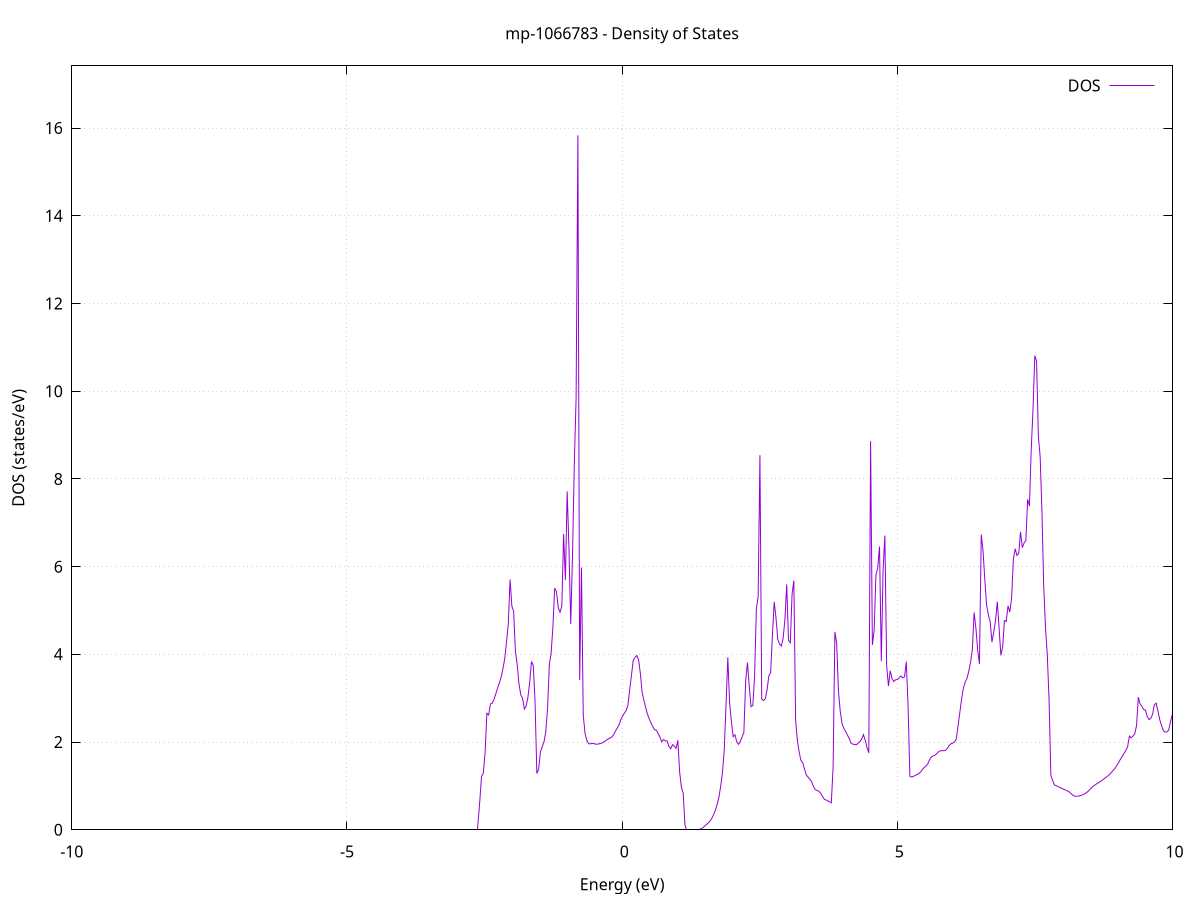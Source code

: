 set title 'mp-1066783 - Density of States'
set xlabel 'Energy (eV)'
set ylabel 'DOS (states/eV)'
set grid
set xrange [-10:10]
set yrange [0:17.418]
set xzeroaxis lt -1
set terminal png size 800,600
set output 'mp-1066783_dos_gnuplot.png'
plot '-' using 1:2 with lines title 'DOS'
-48.248800 0.000000
-48.216300 0.000000
-48.183900 0.000000
-48.151500 0.000000
-48.119100 0.000000
-48.086600 0.000000
-48.054200 0.000000
-48.021800 0.000000
-47.989300 0.000000
-47.956900 0.000000
-47.924500 0.000000
-47.892000 0.000000
-47.859600 0.000000
-47.827200 0.000000
-47.794800 0.000000
-47.762300 0.000000
-47.729900 0.000000
-47.697500 0.000000
-47.665000 0.000000
-47.632600 0.000000
-47.600200 0.000000
-47.567700 0.000000
-47.535300 0.000000
-47.502900 0.000000
-47.470500 0.000000
-47.438000 0.000000
-47.405600 0.000000
-47.373200 0.000000
-47.340700 0.000000
-47.308300 0.000000
-47.275900 0.000000
-47.243500 0.000000
-47.211000 0.000000
-47.178600 0.000000
-47.146200 0.000000
-47.113700 0.000000
-47.081300 0.000000
-47.048900 0.000000
-47.016400 0.000000
-46.984000 0.000000
-46.951600 0.000000
-46.919200 0.000000
-46.886700 0.000000
-46.854300 0.000000
-46.821900 0.000000
-46.789400 0.000000
-46.757000 0.000000
-46.724600 0.000000
-46.692100 0.000000
-46.659700 0.000000
-46.627300 0.000000
-46.594900 0.000000
-46.562400 0.000000
-46.530000 0.000000
-46.497600 0.000000
-46.465100 0.000000
-46.432700 0.000000
-46.400300 0.000000
-46.367800 0.000000
-46.335400 0.000000
-46.303000 0.000000
-46.270600 0.000000
-46.238100 0.000000
-46.205700 0.000000
-46.173300 0.000000
-46.140800 0.000000
-46.108400 0.000000
-46.076000 0.000000
-46.043600 0.000000
-46.011100 0.000000
-45.978700 0.000000
-45.946300 0.000000
-45.913800 0.000000
-45.881400 0.000000
-45.849000 0.000000
-45.816500 0.000000
-45.784100 0.000000
-45.751700 0.000000
-45.719300 0.000000
-45.686800 0.000000
-45.654400 0.000000
-45.622000 0.000000
-45.589500 0.000000
-45.557100 0.000000
-45.524700 0.000000
-45.492200 0.000000
-45.459800 0.000000
-45.427400 0.000000
-45.395000 0.000000
-45.362500 0.000000
-45.330100 0.000000
-45.297700 13.648500
-45.265200 21.728900
-45.232800 34.466200
-45.200400 0.000000
-45.167900 0.000000
-45.135500 0.000000
-45.103100 0.000000
-45.070700 0.000000
-45.038200 0.000000
-45.005800 0.000000
-44.973400 0.000000
-44.940900 0.000000
-44.908500 0.000000
-44.876100 0.000000
-44.843700 0.000000
-44.811200 0.000000
-44.778800 0.000000
-44.746400 0.000000
-44.713900 0.000000
-44.681500 0.000000
-44.649100 0.000000
-44.616600 0.000000
-44.584200 0.000000
-44.551800 0.000000
-44.519400 0.000000
-44.486900 0.000000
-44.454500 0.000000
-44.422100 0.000000
-44.389600 0.000000
-44.357200 0.000000
-44.324800 0.000000
-44.292300 0.000000
-44.259900 0.000000
-44.227500 0.000000
-44.195100 0.000000
-44.162600 0.000000
-44.130200 0.000000
-44.097800 0.000000
-44.065300 0.000000
-44.032900 0.000000
-44.000500 0.000000
-43.968100 0.000000
-43.935600 0.000000
-43.903200 0.000000
-43.870800 0.000000
-43.838300 0.000000
-43.805900 0.000000
-43.773500 0.000000
-43.741000 0.000000
-43.708600 0.000000
-43.676200 0.000000
-43.643800 0.000000
-43.611300 0.000000
-43.578900 0.000000
-43.546500 0.000000
-43.514000 0.000000
-43.481600 0.000000
-43.449200 0.000000
-43.416700 0.000000
-43.384300 0.000000
-43.351900 0.000000
-43.319500 0.000000
-43.287000 0.000000
-43.254600 0.000000
-43.222200 0.000000
-43.189700 0.000000
-43.157300 0.000000
-43.124900 0.000000
-43.092400 0.000000
-43.060000 0.000000
-43.027600 0.000000
-42.995200 0.000000
-42.962700 0.000000
-42.930300 0.000000
-42.897900 0.000000
-42.865400 0.000000
-42.833000 0.000000
-42.800600 0.000000
-42.768200 0.000000
-42.735700 0.000000
-42.703300 0.000000
-42.670900 0.000000
-42.638400 0.000000
-42.606000 0.000000
-42.573600 0.000000
-42.541100 0.000000
-42.508700 0.000000
-42.476300 0.000000
-42.443900 0.000000
-42.411400 0.000000
-42.379000 0.000000
-42.346600 0.000000
-42.314100 0.000000
-42.281700 0.000000
-42.249300 0.000000
-42.216800 0.000000
-42.184400 0.000000
-42.152000 0.000000
-42.119600 0.000000
-42.087100 0.000000
-42.054700 0.000000
-42.022300 0.000000
-41.989800 0.000000
-41.957400 0.000000
-41.925000 0.000000
-41.892500 0.000000
-41.860100 0.000000
-41.827700 0.000000
-41.795300 0.000000
-41.762800 0.000000
-41.730400 0.000000
-41.698000 0.000000
-41.665500 0.000000
-41.633100 0.000000
-41.600700 0.000000
-41.568300 0.000000
-41.535800 0.000000
-41.503400 0.000000
-41.471000 0.000000
-41.438500 0.000000
-41.406100 0.000000
-41.373700 0.000000
-41.341200 0.000000
-41.308800 0.000000
-41.276400 0.000000
-41.244000 0.000000
-41.211500 0.000000
-41.179100 0.000000
-41.146700 0.000000
-41.114200 0.000000
-41.081800 0.000000
-41.049400 0.000000
-41.016900 0.000000
-40.984500 0.000000
-40.952100 0.000000
-40.919700 0.000000
-40.887200 0.000000
-40.854800 0.000000
-40.822400 0.000000
-40.789900 0.000000
-40.757500 0.000000
-40.725100 0.000000
-40.692700 0.000000
-40.660200 0.000000
-40.627800 0.000000
-40.595400 0.000000
-40.562900 0.000000
-40.530500 0.000000
-40.498100 0.000000
-40.465600 0.000000
-40.433200 0.000000
-40.400800 0.000000
-40.368400 0.000000
-40.335900 0.000000
-40.303500 0.000000
-40.271100 0.000000
-40.238600 0.000000
-40.206200 0.000000
-40.173800 0.000000
-40.141300 0.000000
-40.108900 0.000000
-40.076500 0.000000
-40.044100 0.000000
-40.011600 0.000000
-39.979200 0.000000
-39.946800 0.000000
-39.914300 0.000000
-39.881900 0.000000
-39.849500 0.000000
-39.817000 0.000000
-39.784600 0.000000
-39.752200 0.000000
-39.719800 0.000000
-39.687300 0.000000
-39.654900 0.000000
-39.622500 0.000000
-39.590000 0.000000
-39.557600 0.000000
-39.525200 0.000000
-39.492800 0.000000
-39.460300 0.000000
-39.427900 0.000000
-39.395500 0.000000
-39.363000 0.000000
-39.330600 0.000000
-39.298200 0.000000
-39.265700 0.000000
-39.233300 0.000000
-39.200900 0.000000
-39.168500 0.000000
-39.136000 0.000000
-39.103600 0.000000
-39.071200 0.000000
-39.038700 0.000000
-39.006300 0.000000
-38.973900 0.000000
-38.941400 0.000000
-38.909000 0.000000
-38.876600 0.000000
-38.844200 0.000000
-38.811700 0.000000
-38.779300 0.000000
-38.746900 0.000000
-38.714400 0.000000
-38.682000 0.000000
-38.649600 0.000000
-38.617100 0.000000
-38.584700 0.000000
-38.552300 0.000000
-38.519900 0.000000
-38.487400 0.000000
-38.455000 0.000000
-38.422600 0.000000
-38.390100 0.000000
-38.357700 0.000000
-38.325300 0.000000
-38.292900 0.000000
-38.260400 0.000000
-38.228000 0.000000
-38.195600 0.000000
-38.163100 0.000000
-38.130700 0.000000
-38.098300 0.000000
-38.065800 0.000000
-38.033400 0.000000
-38.001000 0.000000
-37.968600 0.000000
-37.936100 0.000000
-37.903700 0.000000
-37.871300 0.000000
-37.838800 0.000000
-37.806400 0.000000
-37.774000 0.000000
-37.741500 0.000000
-37.709100 0.000000
-37.676700 0.000000
-37.644300 0.000000
-37.611800 0.000000
-37.579400 0.000000
-37.547000 0.000000
-37.514500 0.000000
-37.482100 0.000000
-37.449700 0.000000
-37.417200 0.000000
-37.384800 0.000000
-37.352400 0.000000
-37.320000 0.000000
-37.287500 0.000000
-37.255100 0.000000
-37.222700 0.000000
-37.190200 0.000000
-37.157800 0.000000
-37.125400 0.000000
-37.093000 0.000000
-37.060500 0.000000
-37.028100 0.000000
-36.995700 0.000000
-36.963200 0.000000
-36.930800 0.000000
-36.898400 0.000000
-36.865900 0.000000
-36.833500 0.000000
-36.801100 0.000000
-36.768700 0.000000
-36.736200 0.000000
-36.703800 0.000000
-36.671400 0.000000
-36.638900 0.000000
-36.606500 0.000000
-36.574100 0.000000
-36.541600 0.000000
-36.509200 0.000000
-36.476800 0.000000
-36.444400 0.000000
-36.411900 0.000000
-36.379500 0.000000
-36.347100 0.000000
-36.314600 0.000000
-36.282200 0.000000
-36.249800 0.000000
-36.217400 0.000000
-36.184900 0.000000
-36.152500 0.000000
-36.120100 0.000000
-36.087600 0.000000
-36.055200 0.000000
-36.022800 0.000000
-35.990300 0.000000
-35.957900 0.000000
-35.925500 0.000000
-35.893100 0.000000
-35.860600 0.000000
-35.828200 0.000000
-35.795800 0.000000
-35.763300 0.000000
-35.730900 0.000000
-35.698500 0.000000
-35.666000 0.000000
-35.633600 0.000000
-35.601200 0.000000
-35.568800 0.000000
-35.536300 0.000000
-35.503900 0.000000
-35.471500 0.000000
-35.439000 0.000000
-35.406600 0.000000
-35.374200 0.000000
-35.341700 0.000000
-35.309300 0.000000
-35.276900 0.000000
-35.244500 0.000000
-35.212000 0.000000
-35.179600 0.000000
-35.147200 0.000000
-35.114700 0.000000
-35.082300 0.000000
-35.049900 0.000000
-35.017500 0.000000
-34.985000 0.000000
-34.952600 0.000000
-34.920200 0.000000
-34.887700 0.000000
-34.855300 0.000000
-34.822900 0.000000
-34.790400 0.000000
-34.758000 0.000000
-34.725600 0.000000
-34.693200 0.000000
-34.660700 0.000000
-34.628300 0.000000
-34.595900 0.000000
-34.563400 0.000000
-34.531000 0.000000
-34.498600 0.000000
-34.466100 0.000000
-34.433700 0.000000
-34.401300 0.000000
-34.368900 0.000000
-34.336400 0.000000
-34.304000 0.000000
-34.271600 0.000000
-34.239100 0.000000
-34.206700 0.000000
-34.174300 0.000000
-34.141800 0.000000
-34.109400 0.000000
-34.077000 0.000000
-34.044600 0.000000
-34.012100 0.000000
-33.979700 0.000000
-33.947300 0.000000
-33.914800 0.000000
-33.882400 0.000000
-33.850000 0.000000
-33.817600 0.000000
-33.785100 0.000000
-33.752700 0.000000
-33.720300 0.000000
-33.687800 0.000000
-33.655400 0.000000
-33.623000 0.000000
-33.590500 0.000000
-33.558100 0.000000
-33.525700 0.000000
-33.493300 0.000000
-33.460800 0.000000
-33.428400 0.000000
-33.396000 0.000000
-33.363500 0.000000
-33.331100 0.000000
-33.298700 0.000000
-33.266200 0.000000
-33.233800 0.000000
-33.201400 0.000000
-33.169000 0.000000
-33.136500 0.000000
-33.104100 0.000000
-33.071700 0.000000
-33.039200 0.000000
-33.006800 0.000000
-32.974400 0.000000
-32.942000 0.000000
-32.909500 0.000000
-32.877100 0.000000
-32.844700 0.000000
-32.812200 0.000000
-32.779800 0.000000
-32.747400 0.000000
-32.714900 0.000000
-32.682500 0.000000
-32.650100 0.000000
-32.617700 0.000000
-32.585200 0.000000
-32.552800 0.000000
-32.520400 0.000000
-32.487900 0.000000
-32.455500 0.000000
-32.423100 0.000000
-32.390600 0.000000
-32.358200 0.000000
-32.325800 0.000000
-32.293400 0.000000
-32.260900 0.000000
-32.228500 0.000000
-32.196100 0.000000
-32.163600 0.000000
-32.131200 0.000000
-32.098800 0.000000
-32.066300 0.000000
-32.033900 0.000000
-32.001500 0.000000
-31.969100 0.000000
-31.936600 0.000000
-31.904200 0.000000
-31.871800 0.000000
-31.839300 0.000000
-31.806900 0.000000
-31.774500 0.000000
-31.742100 0.000000
-31.709600 0.000000
-31.677200 0.000000
-31.644800 0.000000
-31.612300 0.000000
-31.579900 0.000000
-31.547500 0.000000
-31.515000 0.000000
-31.482600 0.000000
-31.450200 0.000000
-31.417800 0.000000
-31.385300 0.000000
-31.352900 0.000000
-31.320500 0.000000
-31.288000 0.000000
-31.255600 0.000000
-31.223200 0.000000
-31.190700 0.000000
-31.158300 0.000000
-31.125900 0.000000
-31.093500 0.000000
-31.061000 0.000000
-31.028600 0.000000
-30.996200 0.000000
-30.963700 0.000000
-30.931300 0.000000
-30.898900 0.000000
-30.866400 0.000000
-30.834000 0.000000
-30.801600 0.000000
-30.769200 0.000000
-30.736700 0.000000
-30.704300 0.000000
-30.671900 0.000000
-30.639400 0.000000
-30.607000 0.000000
-30.574600 0.000000
-30.542200 0.000000
-30.509700 0.000000
-30.477300 0.000000
-30.444900 0.000000
-30.412400 0.000000
-30.380000 0.000000
-30.347600 0.000000
-30.315100 0.000000
-30.282700 0.000000
-30.250300 0.000000
-30.217900 0.000000
-30.185400 0.000000
-30.153000 0.000000
-30.120600 0.000000
-30.088100 0.000000
-30.055700 0.000000
-30.023300 0.000000
-29.990800 0.000000
-29.958400 0.000000
-29.926000 0.000000
-29.893600 0.000000
-29.861100 0.000000
-29.828700 0.000000
-29.796300 0.000000
-29.763800 0.000000
-29.731400 0.000000
-29.699000 0.000000
-29.666500 0.000000
-29.634100 0.000000
-29.601700 0.000000
-29.569300 0.000000
-29.536800 0.000000
-29.504400 0.000000
-29.472000 0.000000
-29.439500 0.000000
-29.407100 0.000000
-29.374700 0.000000
-29.342300 0.000000
-29.309800 0.000000
-29.277400 0.000000
-29.245000 0.000000
-29.212500 0.000000
-29.180100 0.000000
-29.147700 0.000000
-29.115200 0.000000
-29.082800 0.000000
-29.050400 0.000000
-29.018000 0.000000
-28.985500 0.000000
-28.953100 0.000000
-28.920700 0.000000
-28.888200 0.000000
-28.855800 0.000000
-28.823400 0.000000
-28.790900 0.000000
-28.758500 0.000000
-28.726100 0.000000
-28.693700 0.000000
-28.661200 0.000000
-28.628800 0.000000
-28.596400 0.000000
-28.563900 0.000000
-28.531500 0.000000
-28.499100 0.000000
-28.466700 0.000000
-28.434200 0.000000
-28.401800 0.000000
-28.369400 0.000000
-28.336900 0.000000
-28.304500 0.000000
-28.272100 0.000000
-28.239600 0.000000
-28.207200 0.000000
-28.174800 0.000000
-28.142400 0.000000
-28.109900 0.000000
-28.077500 0.000000
-28.045100 0.000000
-28.012600 0.000000
-27.980200 0.000000
-27.947800 0.000000
-27.915300 0.000000
-27.882900 0.000000
-27.850500 0.000000
-27.818100 0.000000
-27.785600 0.000000
-27.753200 0.000000
-27.720800 0.000000
-27.688300 0.000000
-27.655900 0.000000
-27.623500 0.000000
-27.591000 0.000000
-27.558600 0.000000
-27.526200 0.000000
-27.493800 0.000000
-27.461300 0.000000
-27.428900 0.000000
-27.396500 0.000000
-27.364000 0.000000
-27.331600 0.000000
-27.299200 0.000000
-27.266800 0.000000
-27.234300 0.000000
-27.201900 0.000000
-27.169500 0.000000
-27.137000 0.000000
-27.104600 0.000000
-27.072200 0.000000
-27.039700 0.000000
-27.007300 0.000000
-26.974900 0.000000
-26.942500 0.000000
-26.910000 0.000000
-26.877600 0.000000
-26.845200 0.000000
-26.812700 0.000000
-26.780300 0.000000
-26.747900 0.000000
-26.715400 0.000000
-26.683000 0.000000
-26.650600 0.000000
-26.618200 0.000000
-26.585700 0.000000
-26.553300 0.000000
-26.520900 0.000000
-26.488400 0.000000
-26.456000 0.000000
-26.423600 0.000000
-26.391100 0.000000
-26.358700 0.000000
-26.326300 0.000000
-26.293900 0.000000
-26.261400 0.000000
-26.229000 0.000000
-26.196600 0.000000
-26.164100 0.000000
-26.131700 0.000000
-26.099300 0.000000
-26.066900 0.000000
-26.034400 0.000000
-26.002000 0.000000
-25.969600 0.000000
-25.937100 0.000000
-25.904700 0.000000
-25.872300 0.000000
-25.839800 0.000000
-25.807400 0.000000
-25.775000 0.000000
-25.742600 0.000000
-25.710100 0.000000
-25.677700 0.000000
-25.645300 0.000000
-25.612800 0.000000
-25.580400 0.000000
-25.548000 0.000000
-25.515500 0.000000
-25.483100 0.000000
-25.450700 0.000000
-25.418300 0.000000
-25.385800 0.000000
-25.353400 0.000000
-25.321000 0.000000
-25.288500 0.000000
-25.256100 0.000000
-25.223700 0.000000
-25.191300 0.000000
-25.158800 0.000000
-25.126400 0.000000
-25.094000 0.000000
-25.061500 0.000000
-25.029100 0.000000
-24.996700 0.000000
-24.964200 0.000000
-24.931800 0.000000
-24.899400 0.000000
-24.867000 0.000000
-24.834500 0.000000
-24.802100 0.000000
-24.769700 0.000000
-24.737200 0.000000
-24.704800 0.000000
-24.672400 0.000000
-24.639900 0.000000
-24.607500 0.000000
-24.575100 0.000000
-24.542700 0.000000
-24.510200 0.000000
-24.477800 0.000000
-24.445400 0.000000
-24.412900 0.000000
-24.380500 0.000000
-24.348100 0.000000
-24.315600 0.000000
-24.283200 0.000000
-24.250800 0.000000
-24.218400 0.000000
-24.185900 0.000000
-24.153500 0.000000
-24.121100 0.000000
-24.088600 0.000000
-24.056200 0.000000
-24.023800 0.000000
-23.991400 0.000000
-23.958900 0.000000
-23.926500 0.000000
-23.894100 0.000000
-23.861600 0.000000
-23.829200 0.000000
-23.796800 0.000000
-23.764300 0.000000
-23.731900 0.000000
-23.699500 0.000000
-23.667100 4.660400
-23.634600 17.179600
-23.602200 53.431000
-23.569800 35.139000
-23.537300 5.955500
-23.504900 6.022100
-23.472500 7.240100
-23.440000 9.339300
-23.407600 12.400300
-23.375200 18.048900
-23.342800 13.555100
-23.310300 24.219400
-23.277900 27.609900
-23.245500 48.413800
-23.213000 40.992400
-23.180600 22.711100
-23.148200 12.542200
-23.115700 0.000000
-23.083300 0.000000
-23.050900 0.000000
-23.018500 0.000000
-22.986000 0.000000
-22.953600 0.000000
-22.921200 0.000000
-22.888700 0.000000
-22.856300 0.000000
-22.823900 0.000000
-22.791500 0.000000
-22.759000 0.000000
-22.726600 0.000000
-22.694200 0.000000
-22.661700 0.000000
-22.629300 0.000000
-22.596900 0.000000
-22.564400 0.000000
-22.532000 0.000000
-22.499600 0.000000
-22.467200 0.000000
-22.434700 0.000000
-22.402300 0.000000
-22.369900 0.000000
-22.337400 0.000000
-22.305000 0.000000
-22.272600 0.000000
-22.240100 0.000000
-22.207700 0.000000
-22.175300 0.000000
-22.142900 0.000000
-22.110400 0.000000
-22.078000 0.000000
-22.045600 0.000000
-22.013100 0.000000
-21.980700 0.000000
-21.948300 0.000000
-21.915800 0.000000
-21.883400 0.000000
-21.851000 0.000000
-21.818600 0.000000
-21.786100 0.000000
-21.753700 0.000000
-21.721300 0.000000
-21.688800 0.000000
-21.656400 0.000000
-21.624000 0.000000
-21.591600 0.000000
-21.559100 0.000000
-21.526700 0.000000
-21.494300 0.000000
-21.461800 0.000000
-21.429400 0.000000
-21.397000 0.000000
-21.364500 0.000000
-21.332100 0.000000
-21.299700 0.000000
-21.267300 0.000000
-21.234800 0.000000
-21.202400 0.000000
-21.170000 0.000000
-21.137500 0.000000
-21.105100 0.000000
-21.072700 0.000000
-21.040200 0.000000
-21.007800 0.000000
-20.975400 0.000000
-20.943000 0.000000
-20.910500 0.000000
-20.878100 0.000000
-20.845700 0.000000
-20.813200 0.000000
-20.780800 0.000000
-20.748400 0.000000
-20.716000 0.000000
-20.683500 0.000000
-20.651100 0.000000
-20.618700 0.000000
-20.586200 0.000000
-20.553800 0.000000
-20.521400 0.000000
-20.488900 0.000000
-20.456500 0.000000
-20.424100 0.000000
-20.391700 0.000000
-20.359200 0.000000
-20.326800 0.000000
-20.294400 0.000000
-20.261900 0.000000
-20.229500 0.000000
-20.197100 0.000000
-20.164600 0.000000
-20.132200 0.000000
-20.099800 0.000000
-20.067400 0.000000
-20.034900 0.000000
-20.002500 0.000000
-19.970100 0.000000
-19.937600 0.000000
-19.905200 0.000000
-19.872800 0.000000
-19.840300 0.000000
-19.807900 0.000000
-19.775500 0.000000
-19.743100 0.000000
-19.710600 0.000000
-19.678200 0.000000
-19.645800 0.000000
-19.613300 0.000000
-19.580900 0.000000
-19.548500 0.000000
-19.516100 0.000000
-19.483600 0.000000
-19.451200 0.000000
-19.418800 0.000000
-19.386300 0.000000
-19.353900 0.000000
-19.321500 0.000000
-19.289000 0.000000
-19.256600 0.000000
-19.224200 0.000000
-19.191800 0.000000
-19.159300 0.000000
-19.126900 0.000000
-19.094500 0.000000
-19.062000 0.000000
-19.029600 0.000000
-18.997200 0.000000
-18.964700 0.000000
-18.932300 0.000000
-18.899900 0.000000
-18.867500 0.000000
-18.835000 0.000000
-18.802600 0.000000
-18.770200 0.000000
-18.737700 0.000000
-18.705300 0.000000
-18.672900 0.000000
-18.640400 0.000000
-18.608000 0.000000
-18.575600 0.000000
-18.543200 0.000000
-18.510700 0.000000
-18.478300 0.000000
-18.445900 0.000000
-18.413400 0.000000
-18.381000 0.000000
-18.348600 0.000000
-18.316200 0.000000
-18.283700 0.000000
-18.251300 0.000000
-18.218900 0.000000
-18.186400 0.000000
-18.154000 0.000000
-18.121600 0.000000
-18.089100 0.000000
-18.056700 0.000000
-18.024300 0.000000
-17.991900 0.000000
-17.959400 0.000000
-17.927000 0.000000
-17.894600 0.000000
-17.862100 0.000000
-17.829700 0.000000
-17.797300 0.000000
-17.764800 0.000000
-17.732400 0.000000
-17.700000 0.000000
-17.667600 0.000000
-17.635100 0.000000
-17.602700 0.000000
-17.570300 0.000000
-17.537800 0.000000
-17.505400 0.000000
-17.473000 0.000000
-17.440600 0.000000
-17.408100 0.000000
-17.375700 0.000000
-17.343300 0.000000
-17.310800 0.000000
-17.278400 0.000000
-17.246000 0.000000
-17.213500 0.000000
-17.181100 0.000000
-17.148700 0.000000
-17.116300 0.000000
-17.083800 0.000000
-17.051400 0.000000
-17.019000 0.000000
-16.986500 0.000000
-16.954100 0.000000
-16.921700 0.000000
-16.889200 0.000000
-16.856800 0.000000
-16.824400 0.000000
-16.792000 0.000000
-16.759500 0.000000
-16.727100 0.000000
-16.694700 0.000000
-16.662200 0.000000
-16.629800 0.000000
-16.597400 0.000000
-16.564900 0.000000
-16.532500 0.000000
-16.500100 0.000000
-16.467700 0.000000
-16.435200 0.000000
-16.402800 0.000000
-16.370400 0.000000
-16.337900 0.000000
-16.305500 0.000000
-16.273100 0.000000
-16.240700 0.000000
-16.208200 0.000000
-16.175800 0.000000
-16.143400 0.000000
-16.110900 0.000000
-16.078500 0.000000
-16.046100 0.000000
-16.013600 0.000000
-15.981200 0.000000
-15.948800 0.000000
-15.916400 0.000000
-15.883900 0.000000
-15.851500 0.000000
-15.819100 0.000000
-15.786600 0.000000
-15.754200 0.000000
-15.721800 0.000000
-15.689300 0.000000
-15.656900 0.000000
-15.624500 0.000000
-15.592100 0.000000
-15.559600 0.000000
-15.527200 0.000000
-15.494800 0.000000
-15.462300 0.000000
-15.429900 0.000000
-15.397500 0.000000
-15.365000 0.000000
-15.332600 0.000000
-15.300200 0.000000
-15.267800 0.000000
-15.235300 0.000000
-15.202900 0.000000
-15.170500 0.000000
-15.138000 0.000000
-15.105600 0.000000
-15.073200 0.000000
-15.040800 0.000000
-15.008300 0.000000
-14.975900 0.000000
-14.943500 0.000000
-14.911000 0.000000
-14.878600 0.000000
-14.846200 0.000000
-14.813700 0.000000
-14.781300 0.000000
-14.748900 0.000000
-14.716500 0.000000
-14.684000 0.000000
-14.651600 0.000000
-14.619200 0.000000
-14.586700 0.000000
-14.554300 0.000000
-14.521900 0.000000
-14.489400 0.000000
-14.457000 0.000000
-14.424600 0.000000
-14.392200 0.000000
-14.359700 0.000000
-14.327300 0.000000
-14.294900 0.000000
-14.262400 0.000000
-14.230000 0.000000
-14.197600 0.000000
-14.165100 0.000000
-14.132700 0.000000
-14.100300 0.000000
-14.067900 0.000000
-14.035400 0.000000
-14.003000 0.000000
-13.970600 0.000000
-13.938100 0.000000
-13.905700 0.000000
-13.873300 0.000000
-13.840900 0.000000
-13.808400 0.000000
-13.776000 0.000000
-13.743600 0.000000
-13.711100 0.000000
-13.678700 0.000000
-13.646300 0.000000
-13.613800 0.000000
-13.581400 0.000000
-13.549000 0.000000
-13.516600 0.000000
-13.484100 0.000000
-13.451700 0.000000
-13.419300 0.000000
-13.386800 0.000000
-13.354400 0.000000
-13.322000 0.000000
-13.289500 0.000000
-13.257100 0.000000
-13.224700 0.000000
-13.192300 0.000000
-13.159800 0.000000
-13.127400 0.000000
-13.095000 0.000000
-13.062500 0.000000
-13.030100 0.000000
-12.997700 0.000000
-12.965300 0.000000
-12.932800 0.840400
-12.900400 1.165200
-12.868000 1.145800
-12.835500 2.485700
-12.803100 2.469300
-12.770700 2.493000
-12.738200 2.621500
-12.705800 2.638400
-12.673400 2.772200
-12.641000 2.850000
-12.608500 2.953500
-12.576100 3.085600
-12.543700 3.209700
-12.511200 3.378700
-12.478800 3.544900
-12.446400 3.754200
-12.413900 4.003100
-12.381500 4.289600
-12.349100 4.668900
-12.316700 5.044800
-12.284200 5.724100
-12.251800 6.648500
-12.219400 8.026200
-12.186900 12.616400
-12.154500 15.663700
-12.122100 9.921100
-12.089600 7.589200
-12.057200 0.000000
-12.024800 0.000000
-11.992400 0.000000
-11.959900 0.000000
-11.927500 0.000000
-11.895100 0.000000
-11.862600 0.000000
-11.830200 0.000000
-11.797800 0.000000
-11.765400 0.000000
-11.732900 0.000000
-11.700500 0.000000
-11.668100 0.000000
-11.635600 0.000000
-11.603200 0.000000
-11.570800 0.000000
-11.538300 0.000000
-11.505900 0.000000
-11.473500 0.000000
-11.441100 0.000000
-11.408600 0.000000
-11.376200 0.000000
-11.343800 0.000000
-11.311300 0.000000
-11.278900 0.000000
-11.246500 0.000000
-11.214000 0.000000
-11.181600 0.000000
-11.149200 0.000000
-11.116800 0.000000
-11.084300 0.000000
-11.051900 0.000000
-11.019500 0.000000
-10.987000 0.000000
-10.954600 0.000000
-10.922200 0.000000
-10.889700 0.000000
-10.857300 0.000000
-10.824900 0.000000
-10.792500 0.000000
-10.760000 0.000000
-10.727600 0.000000
-10.695200 0.000000
-10.662700 0.000000
-10.630300 0.000000
-10.597900 0.000000
-10.565500 0.000000
-10.533000 0.000000
-10.500600 0.000000
-10.468200 0.000000
-10.435700 0.000000
-10.403300 0.000000
-10.370900 0.000000
-10.338400 0.000000
-10.306000 0.000000
-10.273600 0.000000
-10.241200 0.000000
-10.208700 0.000000
-10.176300 0.000000
-10.143900 0.000000
-10.111400 0.000000
-10.079000 0.000000
-10.046600 0.000000
-10.014100 0.000000
-9.981700 0.000000
-9.949300 0.000000
-9.916900 0.000000
-9.884400 0.000000
-9.852000 0.000000
-9.819600 0.000000
-9.787100 0.000000
-9.754700 0.000000
-9.722300 0.000000
-9.689900 0.000000
-9.657400 0.000000
-9.625000 0.000000
-9.592600 0.000000
-9.560100 0.000000
-9.527700 0.000000
-9.495300 0.000000
-9.462800 0.000000
-9.430400 0.000000
-9.398000 0.000000
-9.365600 0.000000
-9.333100 0.000000
-9.300700 0.000000
-9.268300 0.000000
-9.235800 0.000000
-9.203400 0.000000
-9.171000 0.000000
-9.138500 0.000000
-9.106100 0.000000
-9.073700 0.000000
-9.041300 0.000000
-9.008800 0.000000
-8.976400 0.000000
-8.944000 0.000000
-8.911500 0.000000
-8.879100 0.000000
-8.846700 0.000000
-8.814200 0.000000
-8.781800 0.000000
-8.749400 0.000000
-8.717000 0.000000
-8.684500 0.000000
-8.652100 0.000000
-8.619700 0.000000
-8.587200 0.000000
-8.554800 0.000000
-8.522400 0.000000
-8.490000 0.000000
-8.457500 0.000000
-8.425100 0.000000
-8.392700 0.000000
-8.360200 0.000000
-8.327800 0.000000
-8.295400 0.000000
-8.262900 0.000000
-8.230500 0.000000
-8.198100 0.000000
-8.165700 0.000000
-8.133200 0.000000
-8.100800 0.000000
-8.068400 0.000000
-8.035900 0.000000
-8.003500 0.000000
-7.971100 0.000000
-7.938600 0.000000
-7.906200 0.000000
-7.873800 0.000000
-7.841400 0.000000
-7.808900 0.000000
-7.776500 0.000000
-7.744100 0.000000
-7.711600 0.000000
-7.679200 0.000000
-7.646800 0.000000
-7.614300 0.000000
-7.581900 0.000000
-7.549500 0.000000
-7.517100 0.000000
-7.484600 0.000000
-7.452200 0.000000
-7.419800 0.000000
-7.387300 0.000000
-7.354900 0.000000
-7.322500 0.000000
-7.290100 0.000000
-7.257600 0.000000
-7.225200 0.000000
-7.192800 0.000000
-7.160300 0.000000
-7.127900 0.000000
-7.095500 0.000000
-7.063000 0.000000
-7.030600 0.000000
-6.998200 0.000000
-6.965800 0.000000
-6.933300 0.000000
-6.900900 0.000000
-6.868500 0.000000
-6.836000 0.000000
-6.803600 0.000000
-6.771200 0.000000
-6.738700 0.000000
-6.706300 0.000000
-6.673900 0.000000
-6.641500 0.000000
-6.609000 0.000000
-6.576600 0.000000
-6.544200 0.000000
-6.511700 0.000000
-6.479300 0.000000
-6.446900 0.000000
-6.414400 0.000000
-6.382000 0.000000
-6.349600 0.000000
-6.317200 0.000000
-6.284700 0.000000
-6.252300 0.000000
-6.219900 0.000000
-6.187400 0.000000
-6.155000 0.000000
-6.122600 0.000000
-6.090200 0.000000
-6.057700 0.000000
-6.025300 0.000000
-5.992900 0.000000
-5.960400 0.000000
-5.928000 0.000000
-5.895600 0.000000
-5.863100 0.000000
-5.830700 0.000000
-5.798300 0.000000
-5.765900 0.000000
-5.733400 0.000000
-5.701000 0.000000
-5.668600 0.000000
-5.636100 0.000000
-5.603700 0.000000
-5.571300 0.000000
-5.538800 0.000000
-5.506400 0.000000
-5.474000 0.000000
-5.441600 0.000000
-5.409100 0.000000
-5.376700 0.000000
-5.344300 0.000000
-5.311800 0.000000
-5.279400 0.000000
-5.247000 0.000000
-5.214600 0.000000
-5.182100 0.000000
-5.149700 0.000000
-5.117300 0.000000
-5.084800 0.000000
-5.052400 0.000000
-5.020000 0.000000
-4.987500 0.000000
-4.955100 0.000000
-4.922700 0.000000
-4.890300 0.000000
-4.857800 0.000000
-4.825400 0.000000
-4.793000 0.000000
-4.760500 0.000000
-4.728100 0.000000
-4.695700 0.000000
-4.663200 0.000000
-4.630800 0.000000
-4.598400 0.000000
-4.566000 0.000000
-4.533500 0.000000
-4.501100 0.000000
-4.468700 0.000000
-4.436200 0.000000
-4.403800 0.000000
-4.371400 0.000000
-4.338900 0.000000
-4.306500 0.000000
-4.274100 0.000000
-4.241700 0.000000
-4.209200 0.000000
-4.176800 0.000000
-4.144400 0.000000
-4.111900 0.000000
-4.079500 0.000000
-4.047100 0.000000
-4.014700 0.000000
-3.982200 0.000000
-3.949800 0.000000
-3.917400 0.000000
-3.884900 0.000000
-3.852500 0.000000
-3.820100 0.000000
-3.787600 0.000000
-3.755200 0.000000
-3.722800 0.000000
-3.690400 0.000000
-3.657900 0.000000
-3.625500 0.000000
-3.593100 0.000000
-3.560600 0.000000
-3.528200 0.000000
-3.495800 0.000000
-3.463300 0.000000
-3.430900 0.000000
-3.398500 0.000000
-3.366100 0.000000
-3.333600 0.000000
-3.301200 0.000000
-3.268800 0.000000
-3.236300 0.000000
-3.203900 0.000000
-3.171500 0.000000
-3.139000 0.000000
-3.106600 0.000000
-3.074200 0.000000
-3.041800 0.000000
-3.009300 0.000000
-2.976900 0.000000
-2.944500 0.000000
-2.912000 0.000000
-2.879600 0.000000
-2.847200 0.000000
-2.814800 0.000000
-2.782300 0.000000
-2.749900 0.000000
-2.717500 0.000000
-2.685000 0.000000
-2.652600 0.000000
-2.620200 0.000000
-2.587700 0.636000
-2.555300 1.215000
-2.522900 1.286700
-2.490500 1.749200
-2.458000 2.656300
-2.425600 2.616500
-2.393200 2.870300
-2.360700 2.884300
-2.328300 2.973500
-2.295900 3.099300
-2.263400 3.232400
-2.231000 3.341800
-2.198600 3.480700
-2.166200 3.672000
-2.133700 3.898800
-2.101300 4.279200
-2.068900 4.688700
-2.036400 5.705300
-2.004000 5.096200
-1.971600 4.981900
-1.939200 4.065000
-1.906700 3.764700
-1.874300 3.329900
-1.841900 3.078100
-1.809400 2.996700
-1.777000 2.754100
-1.744600 2.821500
-1.712100 3.019700
-1.679700 3.360000
-1.647300 3.837500
-1.614900 3.747200
-1.582400 2.911700
-1.550000 1.282900
-1.517600 1.383300
-1.485100 1.772900
-1.452700 1.894500
-1.420300 1.998800
-1.387800 2.233100
-1.355400 2.755000
-1.323000 3.765700
-1.290600 4.026200
-1.258100 4.628600
-1.225700 5.509300
-1.193300 5.428200
-1.160800 5.063000
-1.128400 4.959000
-1.096000 5.099400
-1.063500 6.743300
-1.031100 5.696400
-0.998700 7.715200
-0.966300 6.413600
-0.933800 4.692800
-0.901400 6.294700
-0.869000 8.343800
-0.836500 9.845800
-0.804100 15.834100
-0.771700 3.416600
-0.739300 5.979900
-0.706800 2.618200
-0.674400 2.192700
-0.642000 2.040300
-0.609500 1.963500
-0.577100 1.958600
-0.544700 1.970800
-0.512200 1.967900
-0.479800 1.948900
-0.447400 1.953900
-0.415000 1.960200
-0.382500 1.970000
-0.350100 1.988100
-0.317700 2.014900
-0.285200 2.044300
-0.252800 2.072300
-0.220400 2.091500
-0.187900 2.113500
-0.155500 2.167300
-0.123100 2.246200
-0.090700 2.316200
-0.058200 2.389400
-0.025800 2.504500
0.006600 2.591000
0.039100 2.657200
0.071500 2.719500
0.103900 2.835400
0.136400 3.186800
0.168800 3.517700
0.201200 3.861600
0.233600 3.926000
0.266100 3.974400
0.298500 3.881500
0.330900 3.561900
0.363400 3.132300
0.395800 2.949900
0.428200 2.783700
0.460600 2.635100
0.493100 2.525500
0.525500 2.430700
0.557900 2.350000
0.590400 2.278100
0.622800 2.269900
0.655200 2.193500
0.687700 2.111800
0.720100 2.005200
0.752500 2.058100
0.784900 2.026900
0.817400 2.024400
0.849800 1.899800
0.882200 1.847400
0.914700 1.940400
0.947100 1.905500
0.979500 1.855300
1.012000 2.038400
1.044400 1.324200
1.076800 0.968000
1.109200 0.827700
1.141700 0.107100
1.174100 0.000000
1.206500 0.000000
1.239000 0.000000
1.271400 0.000000
1.303800 0.000000
1.336300 0.000000
1.368700 0.000700
1.401100 0.008000
1.433500 0.023200
1.466000 0.047100
1.498400 0.082000
1.530800 0.118700
1.563300 0.155900
1.595700 0.199700
1.628100 0.257300
1.660500 0.340800
1.693000 0.443600
1.725400 0.572900
1.757800 0.737300
1.790300 0.989100
1.822700 1.301300
1.855100 1.813900
1.887600 2.835200
1.920000 3.933000
1.952400 2.901900
1.984800 2.475300
2.017300 2.121900
2.049700 2.165000
2.082100 2.008500
2.114600 1.946800
2.147000 2.014100
2.179400 2.117600
2.211900 2.221200
2.244300 3.394900
2.276700 3.812600
2.309100 3.276900
2.341600 2.807600
2.374000 2.834100
2.406400 3.490400
2.438900 5.042800
2.471300 5.316500
2.503700 8.542600
2.536100 2.978100
2.568600 2.946900
2.601000 2.990600
2.633400 3.190500
2.665900 3.514100
2.698300 3.578800
2.730700 4.437600
2.763200 5.196300
2.795600 4.831500
2.828000 4.345400
2.860400 4.232000
2.892900 4.191300
2.925300 4.366500
2.957700 4.797900
2.990200 5.596500
3.022600 4.322100
3.055000 4.262900
3.087500 5.372000
3.119900 5.683100
3.152300 2.496100
3.184700 2.021900
3.217200 1.766300
3.249600 1.574700
3.282000 1.526900
3.314500 1.379700
3.346900 1.246800
3.379300 1.200000
3.411800 1.151700
3.444200 1.094600
3.476600 0.981500
3.509000 0.915400
3.541500 0.896500
3.573900 0.876700
3.606300 0.835500
3.638800 0.761400
3.671200 0.699500
3.703600 0.678900
3.736000 0.659400
3.768500 0.637000
3.800900 0.614600
3.833300 1.434800
3.865800 4.512900
3.898200 4.246200
3.930600 3.157500
3.963100 2.697500
3.995500 2.421400
4.027900 2.313100
4.060300 2.241700
4.092800 2.161300
4.125200 2.085000
4.157600 1.979200
4.190100 1.953800
4.222500 1.944000
4.254900 1.940900
4.287400 1.971600
4.319800 2.012900
4.352200 2.069000
4.384600 2.170000
4.417100 2.037300
4.449500 1.875900
4.481900 1.754800
4.514400 8.861700
4.546800 4.213800
4.579200 4.549900
4.611700 5.812000
4.644100 5.969600
4.676500 6.459900
4.708900 3.843800
4.741400 5.924300
4.773800 6.707300
4.806200 3.736900
4.838700 3.278100
4.871100 3.626200
4.903500 3.449000
4.935900 3.380600
4.968400 3.419600
5.000800 3.426800
5.033200 3.463200
5.065700 3.506600
5.098100 3.463300
5.130500 3.485700
5.163000 3.833500
5.195400 2.815200
5.227800 1.220400
5.260200 1.202100
5.292700 1.218000
5.325100 1.238200
5.357500 1.258600
5.390000 1.280700
5.422400 1.316600
5.454800 1.373400
5.487300 1.417300
5.519700 1.454800
5.552100 1.499200
5.584500 1.592300
5.617000 1.651700
5.649400 1.685600
5.681800 1.698600
5.714300 1.730300
5.746700 1.775800
5.779100 1.798400
5.811500 1.806200
5.844000 1.801100
5.876400 1.810800
5.908800 1.854600
5.941300 1.920500
5.973700 1.960100
6.006100 1.974000
6.038600 2.000000
6.071000 2.070600
6.103400 2.369200
6.135800 2.673600
6.168300 2.984300
6.200700 3.230200
6.233100 3.367500
6.265600 3.448900
6.298000 3.615400
6.330400 3.814400
6.362900 4.103900
6.395300 4.956000
6.427700 4.601200
6.460100 4.099500
6.492600 3.782400
6.525000 6.732900
6.557400 6.363600
6.589900 5.701400
6.622300 5.117600
6.654700 4.899300
6.687200 4.745300
6.719600 4.278700
6.752000 4.511700
6.784400 4.769300
6.816900 5.200900
6.849300 4.594700
6.881700 3.979000
6.914200 4.166400
6.946600 4.769900
6.979000 4.747200
7.011400 5.106500
7.043900 4.967000
7.076300 5.274900
7.108700 6.168900
7.141200 6.407200
7.173600 6.254900
7.206000 6.299500
7.238500 6.793900
7.270900 6.433300
7.303300 6.541200
7.335700 6.593800
7.368200 7.534700
7.400600 7.382900
7.433000 8.668800
7.465500 9.584000
7.497900 10.810900
7.530300 10.682600
7.562800 8.960400
7.595200 8.515000
7.627600 7.275800
7.660000 5.565000
7.692500 4.602700
7.724900 3.987500
7.757300 2.958500
7.789800 1.245600
7.822200 1.123400
7.854600 1.022000
7.887100 1.006200
7.919500 0.983400
7.951900 0.962700
7.984300 0.946500
8.016800 0.928600
8.049200 0.910500
8.081600 0.890200
8.114100 0.874200
8.146500 0.835400
8.178900 0.800000
8.211300 0.771900
8.243800 0.763700
8.276200 0.764400
8.308600 0.771700
8.341100 0.783900
8.373500 0.801100
8.405900 0.823100
8.438400 0.849900
8.470800 0.880700
8.503200 0.922800
8.535600 0.968400
8.568100 1.001700
8.600500 1.030000
8.632900 1.055200
8.665400 1.079800
8.697800 1.108900
8.730200 1.137400
8.762700 1.167500
8.795100 1.198200
8.827500 1.231300
8.859900 1.269600
8.892400 1.311900
8.924800 1.356800
8.957200 1.408000
8.989700 1.467800
9.022100 1.534800
9.054500 1.611100
9.087000 1.674000
9.119400 1.739300
9.151800 1.810800
9.184200 1.887800
9.216700 2.137100
9.249100 2.096600
9.281500 2.138200
9.314000 2.182900
9.346400 2.375300
9.378800 3.023700
9.411200 2.868700
9.443700 2.814800
9.476100 2.741500
9.508500 2.729800
9.541000 2.584200
9.573400 2.511400
9.605800 2.544300
9.638300 2.636100
9.670700 2.855200
9.703100 2.886700
9.735500 2.708600
9.768000 2.511700
9.800400 2.380200
9.832800 2.263100
9.865300 2.226100
9.897700 2.231400
9.930100 2.271000
9.962600 2.453100
9.995000 2.622300
10.027400 2.640700
10.059800 2.328600
10.092300 2.204000
10.124700 2.111700
10.157100 2.192500
10.189600 2.431200
10.222000 2.704800
10.254400 2.857800
10.286800 2.909700
10.319300 3.047600
10.351700 3.217600
10.384100 3.506800
10.416600 3.576400
10.449000 3.491500
10.481400 3.384100
10.513900 3.358200
10.546300 3.255400
10.578700 3.110900
10.611100 3.074600
10.643600 3.084600
10.676000 2.238000
10.708400 2.369000
10.740900 2.401600
10.773300 2.594300
10.805700 2.752900
10.838200 2.877800
10.870600 2.990200
10.903000 3.118800
10.935400 3.274600
10.967900 3.280500
11.000300 3.219000
11.032700 3.185700
11.065200 3.103400
11.097600 2.965800
11.130000 2.883500
11.162500 2.817200
11.194900 2.761000
11.227300 2.678800
11.259700 2.569400
11.292200 2.430700
11.324600 2.266300
11.357000 2.211700
11.389500 2.144600
11.421900 2.089200
11.454300 2.070400
11.486700 2.128300
11.519200 2.038200
11.551600 1.976900
11.584000 1.930500
11.616500 1.919900
11.648900 2.067000
11.681300 1.935600
11.713800 2.072600
11.746200 2.349700
11.778600 2.864100
11.811000 3.545200
11.843500 4.109000
11.875900 4.764300
11.908300 4.103100
11.940800 4.096700
11.973200 4.152400
12.005600 4.267100
12.038100 3.774900
12.070500 3.440600
12.102900 2.989200
12.135300 2.821800
12.167800 2.778700
12.200200 2.756500
12.232600 2.709500
12.265100 2.567400
12.297500 2.210000
12.329900 2.004300
12.362400 1.994500
12.394800 2.021200
12.427200 1.875900
12.459600 1.807900
12.492100 1.740600
12.524500 1.705600
12.556900 1.785300
12.589400 1.152100
12.621800 0.701500
12.654200 0.580300
12.686600 0.578700
12.719100 0.509100
12.751500 0.457300
12.783900 0.423700
12.816400 0.409700
12.848800 0.375100
12.881200 0.343300
12.913700 0.319200
12.946100 0.300200
12.978500 0.284700
13.010900 0.272700
13.043400 0.262700
13.075800 0.252400
13.108200 0.241700
13.140700 0.230500
13.173100 0.220800
13.205500 0.212700
13.238000 0.205200
13.270400 0.198500
13.302800 0.195800
13.335200 0.195300
13.367700 0.195000
13.400100 0.192700
13.432500 0.185900
13.465000 0.180500
13.497400 0.182400
13.529800 0.183700
13.562200 0.151100
13.594700 0.027200
13.627100 0.004700
13.659500 0.000000
13.692000 0.000000
13.724400 0.000000
13.756800 0.000000
13.789300 0.000000
13.821700 0.000000
13.854100 0.000000
13.886500 0.000000
13.919000 0.000000
13.951400 0.000000
13.983800 0.000000
14.016300 0.000000
14.048700 0.000000
14.081100 0.000000
14.113600 0.000000
14.146000 0.000000
14.178400 0.000000
14.210800 0.000000
14.243300 0.000000
14.275700 0.000000
14.308100 0.000000
14.340600 0.000000
14.373000 0.000000
14.405400 0.000000
14.437900 0.000000
14.470300 0.000000
14.502700 0.000000
14.535100 0.000000
14.567600 0.000000
14.600000 0.000000
14.632400 0.000000
14.664900 0.000000
14.697300 0.000000
14.729700 0.000000
14.762100 0.000000
14.794600 0.000000
14.827000 0.000000
14.859400 0.000000
14.891900 0.000000
14.924300 0.000000
14.956700 0.000000
14.989200 0.000000
15.021600 0.000000
15.054000 0.000000
15.086400 0.000000
15.118900 0.000000
15.151300 0.000000
15.183700 0.000000
15.216200 0.000000
15.248600 0.000000
15.281000 0.000000
15.313500 0.000000
15.345900 0.000000
15.378300 0.000000
15.410700 0.000000
15.443200 0.000000
15.475600 0.000000
15.508000 0.000000
15.540500 0.000000
15.572900 0.000000
15.605300 0.000000
15.637800 0.000000
15.670200 0.000000
15.702600 0.000000
15.735000 0.000000
15.767500 0.000000
15.799900 0.000000
15.832300 0.000000
15.864800 0.000000
15.897200 0.000000
15.929600 0.000000
15.962000 0.000000
15.994500 0.000000
16.026900 0.000000
16.059300 0.000000
16.091800 0.000000
16.124200 0.000000
16.156600 0.000000
16.189100 0.000000
16.221500 0.000000
16.253900 0.000000
16.286300 0.000000
16.318800 0.000000
16.351200 0.000000
16.383600 0.000000
16.416100 0.000000
16.448500 0.000000
16.480900 0.000000
16.513400 0.000000
16.545800 0.000000
16.578200 0.000000
16.610600 0.000000
e
